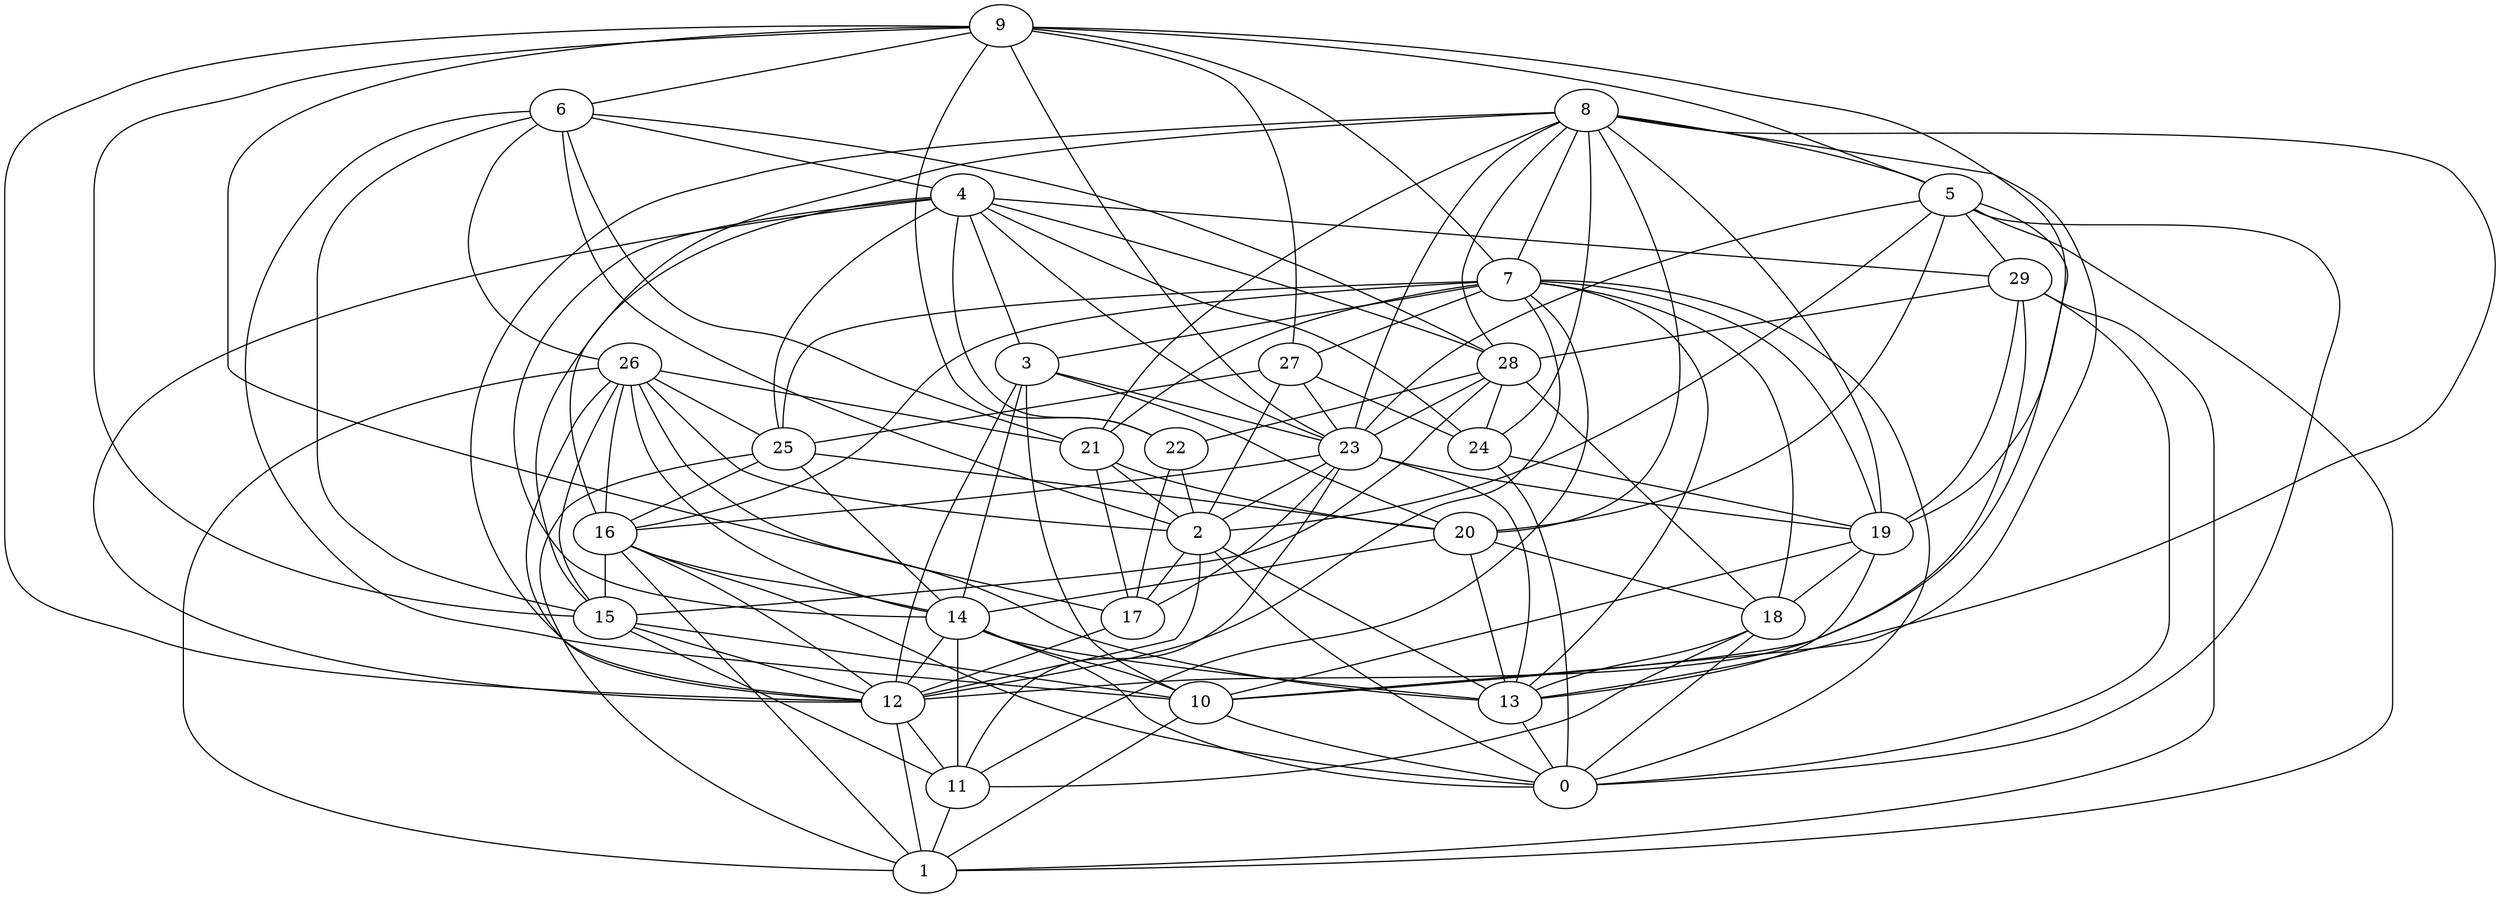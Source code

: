 digraph GG_graph {

subgraph G_graph {
edge [color = black]
"19" -> "18" [dir = none]
"19" -> "10" [dir = none]
"28" -> "22" [dir = none]
"28" -> "18" [dir = none]
"9" -> "27" [dir = none]
"9" -> "6" [dir = none]
"9" -> "23" [dir = none]
"9" -> "22" [dir = none]
"22" -> "2" [dir = none]
"22" -> "17" [dir = none]
"17" -> "12" [dir = none]
"4" -> "29" [dir = none]
"4" -> "22" [dir = none]
"4" -> "23" [dir = none]
"4" -> "24" [dir = none]
"4" -> "12" [dir = none]
"4" -> "3" [dir = none]
"12" -> "11" [dir = none]
"12" -> "1" [dir = none]
"7" -> "13" [dir = none]
"7" -> "3" [dir = none]
"7" -> "0" [dir = none]
"7" -> "25" [dir = none]
"7" -> "21" [dir = none]
"7" -> "12" [dir = none]
"10" -> "0" [dir = none]
"10" -> "1" [dir = none]
"27" -> "2" [dir = none]
"27" -> "23" [dir = none]
"27" -> "25" [dir = none]
"8" -> "21" [dir = none]
"8" -> "24" [dir = none]
"8" -> "12" [dir = none]
"8" -> "19" [dir = none]
"8" -> "10" [dir = none]
"8" -> "15" [dir = none]
"8" -> "7" [dir = none]
"8" -> "13" [dir = none]
"8" -> "23" [dir = none]
"8" -> "28" [dir = none]
"8" -> "5" [dir = none]
"8" -> "20" [dir = none]
"6" -> "4" [dir = none]
"6" -> "10" [dir = none]
"6" -> "2" [dir = none]
"6" -> "26" [dir = none]
"6" -> "21" [dir = none]
"3" -> "20" [dir = none]
"16" -> "12" [dir = none]
"16" -> "0" [dir = none]
"16" -> "15" [dir = none]
"5" -> "20" [dir = none]
"5" -> "0" [dir = none]
"24" -> "19" [dir = none]
"24" -> "0" [dir = none]
"14" -> "11" [dir = none]
"14" -> "13" [dir = none]
"14" -> "10" [dir = none]
"14" -> "0" [dir = none]
"26" -> "25" [dir = none]
"26" -> "15" [dir = none]
"26" -> "14" [dir = none]
"26" -> "13" [dir = none]
"26" -> "21" [dir = none]
"26" -> "16" [dir = none]
"29" -> "1" [dir = none]
"29" -> "0" [dir = none]
"29" -> "10" [dir = none]
"29" -> "19" [dir = none]
"15" -> "12" [dir = none]
"15" -> "11" [dir = none]
"15" -> "10" [dir = none]
"18" -> "11" [dir = none]
"23" -> "19" [dir = none]
"23" -> "2" [dir = none]
"23" -> "13" [dir = none]
"23" -> "16" [dir = none]
"23" -> "11" [dir = none]
"21" -> "17" [dir = none]
"21" -> "20" [dir = none]
"21" -> "2" [dir = none]
"20" -> "18" [dir = none]
"20" -> "13" [dir = none]
"2" -> "0" [dir = none]
"2" -> "13" [dir = none]
"25" -> "20" [dir = none]
"25" -> "16" [dir = none]
"7" -> "16" [dir = none]
"19" -> "13" [dir = none]
"11" -> "1" [dir = none]
"14" -> "12" [dir = none]
"3" -> "14" [dir = none]
"9" -> "15" [dir = none]
"29" -> "28" [dir = none]
"2" -> "12" [dir = none]
"9" -> "7" [dir = none]
"28" -> "24" [dir = none]
"6" -> "15" [dir = none]
"2" -> "17" [dir = none]
"3" -> "12" [dir = none]
"4" -> "28" [dir = none]
"26" -> "1" [dir = none]
"9" -> "12" [dir = none]
"7" -> "27" [dir = none]
"18" -> "0" [dir = none]
"13" -> "0" [dir = none]
"6" -> "28" [dir = none]
"23" -> "17" [dir = none]
"9" -> "17" [dir = none]
"4" -> "16" [dir = none]
"20" -> "14" [dir = none]
"16" -> "1" [dir = none]
"5" -> "2" [dir = none]
"9" -> "19" [dir = none]
"26" -> "12" [dir = none]
"5" -> "29" [dir = none]
"5" -> "12" [dir = none]
"27" -> "24" [dir = none]
"3" -> "10" [dir = none]
"5" -> "23" [dir = none]
"4" -> "14" [dir = none]
"7" -> "11" [dir = none]
"25" -> "1" [dir = none]
"9" -> "5" [dir = none]
"28" -> "15" [dir = none]
"4" -> "25" [dir = none]
"25" -> "14" [dir = none]
"16" -> "14" [dir = none]
"3" -> "23" [dir = none]
"18" -> "13" [dir = none]
"5" -> "1" [dir = none]
"7" -> "19" [dir = none]
"28" -> "23" [dir = none]
"26" -> "2" [dir = none]
"7" -> "18" [dir = none]
}

}
